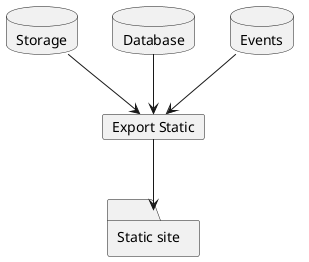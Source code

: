 @startuml
database Storage {
}
database Database {
}
database Events {
}
card Export [
  Export Static
]
folder "Static site" {
}

Storage -down-> Export
Database -down-> Export
Events -down-> Export
Export -down-> "Static site"
@enduml